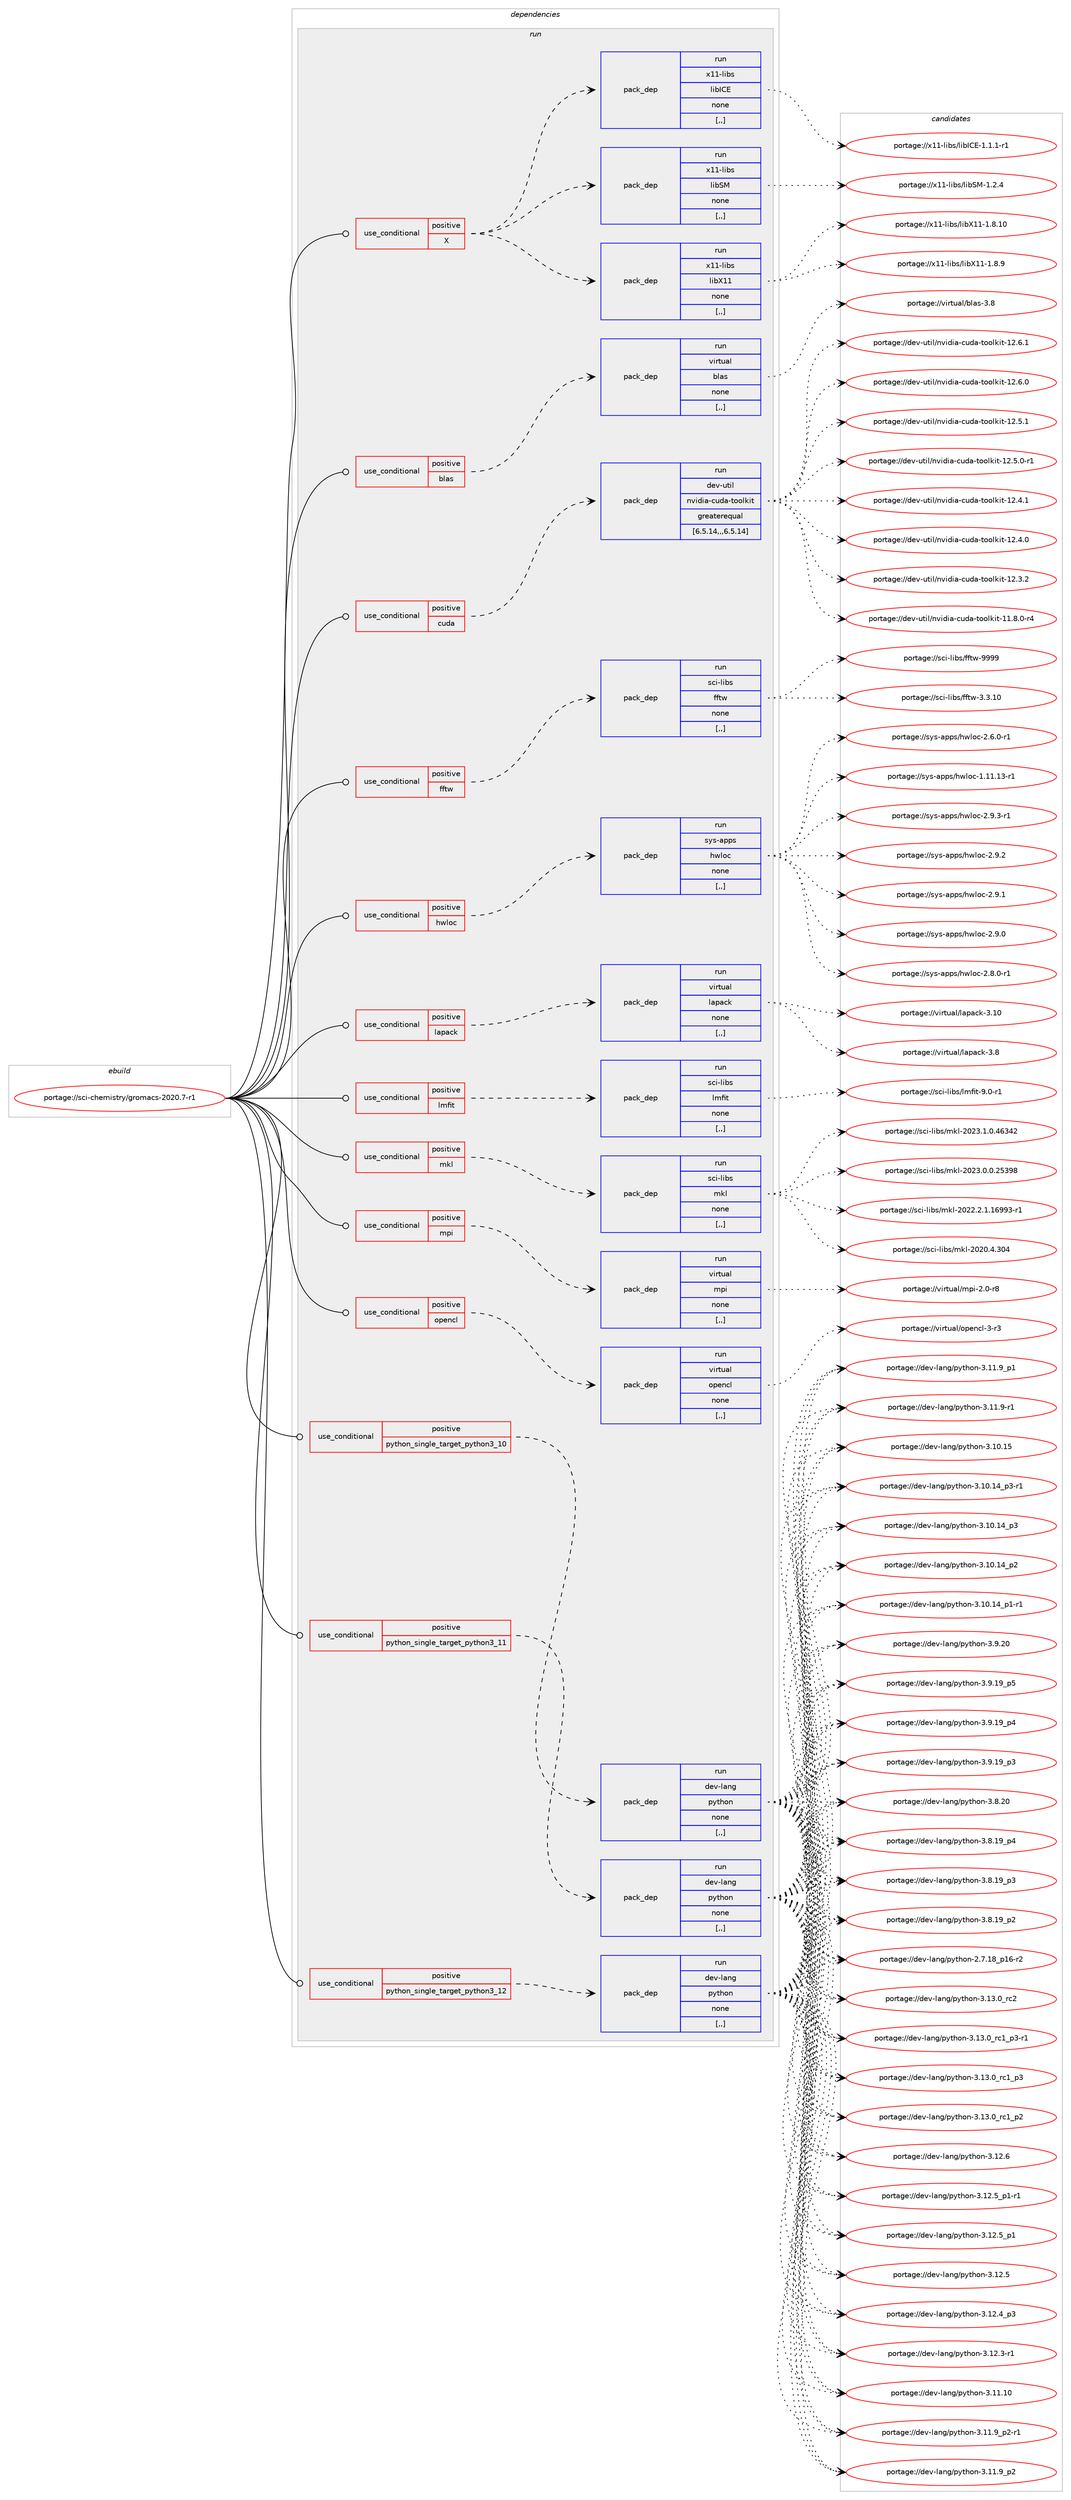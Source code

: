 digraph prolog {

# *************
# Graph options
# *************

newrank=true;
concentrate=true;
compound=true;
graph [rankdir=LR,fontname=Helvetica,fontsize=10,ranksep=1.5];#, ranksep=2.5, nodesep=0.2];
edge  [arrowhead=vee];
node  [fontname=Helvetica,fontsize=10];

# **********
# The ebuild
# **********

subgraph cluster_leftcol {
color=gray;
label=<<i>ebuild</i>>;
id [label="portage://sci-chemistry/gromacs-2020.7-r1", color=red, width=4, href="../sci-chemistry/gromacs-2020.7-r1.svg"];
}

# ****************
# The dependencies
# ****************

subgraph cluster_midcol {
color=gray;
label=<<i>dependencies</i>>;
subgraph cluster_compile {
fillcolor="#eeeeee";
style=filled;
label=<<i>compile</i>>;
}
subgraph cluster_compileandrun {
fillcolor="#eeeeee";
style=filled;
label=<<i>compile and run</i>>;
}
subgraph cluster_run {
fillcolor="#eeeeee";
style=filled;
label=<<i>run</i>>;
subgraph cond237781 {
dependency903294 [label=<<TABLE BORDER="0" CELLBORDER="1" CELLSPACING="0" CELLPADDING="4"><TR><TD ROWSPAN="3" CELLPADDING="10">use_conditional</TD></TR><TR><TD>positive</TD></TR><TR><TD>X</TD></TR></TABLE>>, shape=none, color=red];
subgraph pack658941 {
dependency903295 [label=<<TABLE BORDER="0" CELLBORDER="1" CELLSPACING="0" CELLPADDING="4" WIDTH="220"><TR><TD ROWSPAN="6" CELLPADDING="30">pack_dep</TD></TR><TR><TD WIDTH="110">run</TD></TR><TR><TD>x11-libs</TD></TR><TR><TD>libX11</TD></TR><TR><TD>none</TD></TR><TR><TD>[,,]</TD></TR></TABLE>>, shape=none, color=blue];
}
dependency903294:e -> dependency903295:w [weight=20,style="dashed",arrowhead="vee"];
subgraph pack658942 {
dependency903296 [label=<<TABLE BORDER="0" CELLBORDER="1" CELLSPACING="0" CELLPADDING="4" WIDTH="220"><TR><TD ROWSPAN="6" CELLPADDING="30">pack_dep</TD></TR><TR><TD WIDTH="110">run</TD></TR><TR><TD>x11-libs</TD></TR><TR><TD>libSM</TD></TR><TR><TD>none</TD></TR><TR><TD>[,,]</TD></TR></TABLE>>, shape=none, color=blue];
}
dependency903294:e -> dependency903296:w [weight=20,style="dashed",arrowhead="vee"];
subgraph pack658943 {
dependency903297 [label=<<TABLE BORDER="0" CELLBORDER="1" CELLSPACING="0" CELLPADDING="4" WIDTH="220"><TR><TD ROWSPAN="6" CELLPADDING="30">pack_dep</TD></TR><TR><TD WIDTH="110">run</TD></TR><TR><TD>x11-libs</TD></TR><TR><TD>libICE</TD></TR><TR><TD>none</TD></TR><TR><TD>[,,]</TD></TR></TABLE>>, shape=none, color=blue];
}
dependency903294:e -> dependency903297:w [weight=20,style="dashed",arrowhead="vee"];
}
id:e -> dependency903294:w [weight=20,style="solid",arrowhead="odot"];
subgraph cond237782 {
dependency903298 [label=<<TABLE BORDER="0" CELLBORDER="1" CELLSPACING="0" CELLPADDING="4"><TR><TD ROWSPAN="3" CELLPADDING="10">use_conditional</TD></TR><TR><TD>positive</TD></TR><TR><TD>blas</TD></TR></TABLE>>, shape=none, color=red];
subgraph pack658944 {
dependency903299 [label=<<TABLE BORDER="0" CELLBORDER="1" CELLSPACING="0" CELLPADDING="4" WIDTH="220"><TR><TD ROWSPAN="6" CELLPADDING="30">pack_dep</TD></TR><TR><TD WIDTH="110">run</TD></TR><TR><TD>virtual</TD></TR><TR><TD>blas</TD></TR><TR><TD>none</TD></TR><TR><TD>[,,]</TD></TR></TABLE>>, shape=none, color=blue];
}
dependency903298:e -> dependency903299:w [weight=20,style="dashed",arrowhead="vee"];
}
id:e -> dependency903298:w [weight=20,style="solid",arrowhead="odot"];
subgraph cond237783 {
dependency903300 [label=<<TABLE BORDER="0" CELLBORDER="1" CELLSPACING="0" CELLPADDING="4"><TR><TD ROWSPAN="3" CELLPADDING="10">use_conditional</TD></TR><TR><TD>positive</TD></TR><TR><TD>cuda</TD></TR></TABLE>>, shape=none, color=red];
subgraph pack658945 {
dependency903301 [label=<<TABLE BORDER="0" CELLBORDER="1" CELLSPACING="0" CELLPADDING="4" WIDTH="220"><TR><TD ROWSPAN="6" CELLPADDING="30">pack_dep</TD></TR><TR><TD WIDTH="110">run</TD></TR><TR><TD>dev-util</TD></TR><TR><TD>nvidia-cuda-toolkit</TD></TR><TR><TD>greaterequal</TD></TR><TR><TD>[6.5.14,,,6.5.14]</TD></TR></TABLE>>, shape=none, color=blue];
}
dependency903300:e -> dependency903301:w [weight=20,style="dashed",arrowhead="vee"];
}
id:e -> dependency903300:w [weight=20,style="solid",arrowhead="odot"];
subgraph cond237784 {
dependency903302 [label=<<TABLE BORDER="0" CELLBORDER="1" CELLSPACING="0" CELLPADDING="4"><TR><TD ROWSPAN="3" CELLPADDING="10">use_conditional</TD></TR><TR><TD>positive</TD></TR><TR><TD>fftw</TD></TR></TABLE>>, shape=none, color=red];
subgraph pack658946 {
dependency903303 [label=<<TABLE BORDER="0" CELLBORDER="1" CELLSPACING="0" CELLPADDING="4" WIDTH="220"><TR><TD ROWSPAN="6" CELLPADDING="30">pack_dep</TD></TR><TR><TD WIDTH="110">run</TD></TR><TR><TD>sci-libs</TD></TR><TR><TD>fftw</TD></TR><TR><TD>none</TD></TR><TR><TD>[,,]</TD></TR></TABLE>>, shape=none, color=blue];
}
dependency903302:e -> dependency903303:w [weight=20,style="dashed",arrowhead="vee"];
}
id:e -> dependency903302:w [weight=20,style="solid",arrowhead="odot"];
subgraph cond237785 {
dependency903304 [label=<<TABLE BORDER="0" CELLBORDER="1" CELLSPACING="0" CELLPADDING="4"><TR><TD ROWSPAN="3" CELLPADDING="10">use_conditional</TD></TR><TR><TD>positive</TD></TR><TR><TD>hwloc</TD></TR></TABLE>>, shape=none, color=red];
subgraph pack658947 {
dependency903305 [label=<<TABLE BORDER="0" CELLBORDER="1" CELLSPACING="0" CELLPADDING="4" WIDTH="220"><TR><TD ROWSPAN="6" CELLPADDING="30">pack_dep</TD></TR><TR><TD WIDTH="110">run</TD></TR><TR><TD>sys-apps</TD></TR><TR><TD>hwloc</TD></TR><TR><TD>none</TD></TR><TR><TD>[,,]</TD></TR></TABLE>>, shape=none, color=blue];
}
dependency903304:e -> dependency903305:w [weight=20,style="dashed",arrowhead="vee"];
}
id:e -> dependency903304:w [weight=20,style="solid",arrowhead="odot"];
subgraph cond237786 {
dependency903306 [label=<<TABLE BORDER="0" CELLBORDER="1" CELLSPACING="0" CELLPADDING="4"><TR><TD ROWSPAN="3" CELLPADDING="10">use_conditional</TD></TR><TR><TD>positive</TD></TR><TR><TD>lapack</TD></TR></TABLE>>, shape=none, color=red];
subgraph pack658948 {
dependency903307 [label=<<TABLE BORDER="0" CELLBORDER="1" CELLSPACING="0" CELLPADDING="4" WIDTH="220"><TR><TD ROWSPAN="6" CELLPADDING="30">pack_dep</TD></TR><TR><TD WIDTH="110">run</TD></TR><TR><TD>virtual</TD></TR><TR><TD>lapack</TD></TR><TR><TD>none</TD></TR><TR><TD>[,,]</TD></TR></TABLE>>, shape=none, color=blue];
}
dependency903306:e -> dependency903307:w [weight=20,style="dashed",arrowhead="vee"];
}
id:e -> dependency903306:w [weight=20,style="solid",arrowhead="odot"];
subgraph cond237787 {
dependency903308 [label=<<TABLE BORDER="0" CELLBORDER="1" CELLSPACING="0" CELLPADDING="4"><TR><TD ROWSPAN="3" CELLPADDING="10">use_conditional</TD></TR><TR><TD>positive</TD></TR><TR><TD>lmfit</TD></TR></TABLE>>, shape=none, color=red];
subgraph pack658949 {
dependency903309 [label=<<TABLE BORDER="0" CELLBORDER="1" CELLSPACING="0" CELLPADDING="4" WIDTH="220"><TR><TD ROWSPAN="6" CELLPADDING="30">pack_dep</TD></TR><TR><TD WIDTH="110">run</TD></TR><TR><TD>sci-libs</TD></TR><TR><TD>lmfit</TD></TR><TR><TD>none</TD></TR><TR><TD>[,,]</TD></TR></TABLE>>, shape=none, color=blue];
}
dependency903308:e -> dependency903309:w [weight=20,style="dashed",arrowhead="vee"];
}
id:e -> dependency903308:w [weight=20,style="solid",arrowhead="odot"];
subgraph cond237788 {
dependency903310 [label=<<TABLE BORDER="0" CELLBORDER="1" CELLSPACING="0" CELLPADDING="4"><TR><TD ROWSPAN="3" CELLPADDING="10">use_conditional</TD></TR><TR><TD>positive</TD></TR><TR><TD>mkl</TD></TR></TABLE>>, shape=none, color=red];
subgraph pack658950 {
dependency903311 [label=<<TABLE BORDER="0" CELLBORDER="1" CELLSPACING="0" CELLPADDING="4" WIDTH="220"><TR><TD ROWSPAN="6" CELLPADDING="30">pack_dep</TD></TR><TR><TD WIDTH="110">run</TD></TR><TR><TD>sci-libs</TD></TR><TR><TD>mkl</TD></TR><TR><TD>none</TD></TR><TR><TD>[,,]</TD></TR></TABLE>>, shape=none, color=blue];
}
dependency903310:e -> dependency903311:w [weight=20,style="dashed",arrowhead="vee"];
}
id:e -> dependency903310:w [weight=20,style="solid",arrowhead="odot"];
subgraph cond237789 {
dependency903312 [label=<<TABLE BORDER="0" CELLBORDER="1" CELLSPACING="0" CELLPADDING="4"><TR><TD ROWSPAN="3" CELLPADDING="10">use_conditional</TD></TR><TR><TD>positive</TD></TR><TR><TD>mpi</TD></TR></TABLE>>, shape=none, color=red];
subgraph pack658951 {
dependency903313 [label=<<TABLE BORDER="0" CELLBORDER="1" CELLSPACING="0" CELLPADDING="4" WIDTH="220"><TR><TD ROWSPAN="6" CELLPADDING="30">pack_dep</TD></TR><TR><TD WIDTH="110">run</TD></TR><TR><TD>virtual</TD></TR><TR><TD>mpi</TD></TR><TR><TD>none</TD></TR><TR><TD>[,,]</TD></TR></TABLE>>, shape=none, color=blue];
}
dependency903312:e -> dependency903313:w [weight=20,style="dashed",arrowhead="vee"];
}
id:e -> dependency903312:w [weight=20,style="solid",arrowhead="odot"];
subgraph cond237790 {
dependency903314 [label=<<TABLE BORDER="0" CELLBORDER="1" CELLSPACING="0" CELLPADDING="4"><TR><TD ROWSPAN="3" CELLPADDING="10">use_conditional</TD></TR><TR><TD>positive</TD></TR><TR><TD>opencl</TD></TR></TABLE>>, shape=none, color=red];
subgraph pack658952 {
dependency903315 [label=<<TABLE BORDER="0" CELLBORDER="1" CELLSPACING="0" CELLPADDING="4" WIDTH="220"><TR><TD ROWSPAN="6" CELLPADDING="30">pack_dep</TD></TR><TR><TD WIDTH="110">run</TD></TR><TR><TD>virtual</TD></TR><TR><TD>opencl</TD></TR><TR><TD>none</TD></TR><TR><TD>[,,]</TD></TR></TABLE>>, shape=none, color=blue];
}
dependency903314:e -> dependency903315:w [weight=20,style="dashed",arrowhead="vee"];
}
id:e -> dependency903314:w [weight=20,style="solid",arrowhead="odot"];
subgraph cond237791 {
dependency903316 [label=<<TABLE BORDER="0" CELLBORDER="1" CELLSPACING="0" CELLPADDING="4"><TR><TD ROWSPAN="3" CELLPADDING="10">use_conditional</TD></TR><TR><TD>positive</TD></TR><TR><TD>python_single_target_python3_10</TD></TR></TABLE>>, shape=none, color=red];
subgraph pack658953 {
dependency903317 [label=<<TABLE BORDER="0" CELLBORDER="1" CELLSPACING="0" CELLPADDING="4" WIDTH="220"><TR><TD ROWSPAN="6" CELLPADDING="30">pack_dep</TD></TR><TR><TD WIDTH="110">run</TD></TR><TR><TD>dev-lang</TD></TR><TR><TD>python</TD></TR><TR><TD>none</TD></TR><TR><TD>[,,]</TD></TR></TABLE>>, shape=none, color=blue];
}
dependency903316:e -> dependency903317:w [weight=20,style="dashed",arrowhead="vee"];
}
id:e -> dependency903316:w [weight=20,style="solid",arrowhead="odot"];
subgraph cond237792 {
dependency903318 [label=<<TABLE BORDER="0" CELLBORDER="1" CELLSPACING="0" CELLPADDING="4"><TR><TD ROWSPAN="3" CELLPADDING="10">use_conditional</TD></TR><TR><TD>positive</TD></TR><TR><TD>python_single_target_python3_11</TD></TR></TABLE>>, shape=none, color=red];
subgraph pack658954 {
dependency903319 [label=<<TABLE BORDER="0" CELLBORDER="1" CELLSPACING="0" CELLPADDING="4" WIDTH="220"><TR><TD ROWSPAN="6" CELLPADDING="30">pack_dep</TD></TR><TR><TD WIDTH="110">run</TD></TR><TR><TD>dev-lang</TD></TR><TR><TD>python</TD></TR><TR><TD>none</TD></TR><TR><TD>[,,]</TD></TR></TABLE>>, shape=none, color=blue];
}
dependency903318:e -> dependency903319:w [weight=20,style="dashed",arrowhead="vee"];
}
id:e -> dependency903318:w [weight=20,style="solid",arrowhead="odot"];
subgraph cond237793 {
dependency903320 [label=<<TABLE BORDER="0" CELLBORDER="1" CELLSPACING="0" CELLPADDING="4"><TR><TD ROWSPAN="3" CELLPADDING="10">use_conditional</TD></TR><TR><TD>positive</TD></TR><TR><TD>python_single_target_python3_12</TD></TR></TABLE>>, shape=none, color=red];
subgraph pack658955 {
dependency903321 [label=<<TABLE BORDER="0" CELLBORDER="1" CELLSPACING="0" CELLPADDING="4" WIDTH="220"><TR><TD ROWSPAN="6" CELLPADDING="30">pack_dep</TD></TR><TR><TD WIDTH="110">run</TD></TR><TR><TD>dev-lang</TD></TR><TR><TD>python</TD></TR><TR><TD>none</TD></TR><TR><TD>[,,]</TD></TR></TABLE>>, shape=none, color=blue];
}
dependency903320:e -> dependency903321:w [weight=20,style="dashed",arrowhead="vee"];
}
id:e -> dependency903320:w [weight=20,style="solid",arrowhead="odot"];
}
}

# **************
# The candidates
# **************

subgraph cluster_choices {
rank=same;
color=gray;
label=<<i>candidates</i>>;

subgraph choice658941 {
color=black;
nodesep=1;
choice12049494510810598115471081059888494945494656464948 [label="portage://x11-libs/libX11-1.8.10", color=red, width=4,href="../x11-libs/libX11-1.8.10.svg"];
choice120494945108105981154710810598884949454946564657 [label="portage://x11-libs/libX11-1.8.9", color=red, width=4,href="../x11-libs/libX11-1.8.9.svg"];
dependency903295:e -> choice12049494510810598115471081059888494945494656464948:w [style=dotted,weight="100"];
dependency903295:e -> choice120494945108105981154710810598884949454946564657:w [style=dotted,weight="100"];
}
subgraph choice658942 {
color=black;
nodesep=1;
choice1204949451081059811547108105988377454946504652 [label="portage://x11-libs/libSM-1.2.4", color=red, width=4,href="../x11-libs/libSM-1.2.4.svg"];
dependency903296:e -> choice1204949451081059811547108105988377454946504652:w [style=dotted,weight="100"];
}
subgraph choice658943 {
color=black;
nodesep=1;
choice1204949451081059811547108105987367694549464946494511449 [label="portage://x11-libs/libICE-1.1.1-r1", color=red, width=4,href="../x11-libs/libICE-1.1.1-r1.svg"];
dependency903297:e -> choice1204949451081059811547108105987367694549464946494511449:w [style=dotted,weight="100"];
}
subgraph choice658944 {
color=black;
nodesep=1;
choice1181051141161179710847981089711545514656 [label="portage://virtual/blas-3.8", color=red, width=4,href="../virtual/blas-3.8.svg"];
dependency903299:e -> choice1181051141161179710847981089711545514656:w [style=dotted,weight="100"];
}
subgraph choice658945 {
color=black;
nodesep=1;
choice1001011184511711610510847110118105100105974599117100974511611111110810710511645495046544649 [label="portage://dev-util/nvidia-cuda-toolkit-12.6.1", color=red, width=4,href="../dev-util/nvidia-cuda-toolkit-12.6.1.svg"];
choice1001011184511711610510847110118105100105974599117100974511611111110810710511645495046544648 [label="portage://dev-util/nvidia-cuda-toolkit-12.6.0", color=red, width=4,href="../dev-util/nvidia-cuda-toolkit-12.6.0.svg"];
choice1001011184511711610510847110118105100105974599117100974511611111110810710511645495046534649 [label="portage://dev-util/nvidia-cuda-toolkit-12.5.1", color=red, width=4,href="../dev-util/nvidia-cuda-toolkit-12.5.1.svg"];
choice10010111845117116105108471101181051001059745991171009745116111111108107105116454950465346484511449 [label="portage://dev-util/nvidia-cuda-toolkit-12.5.0-r1", color=red, width=4,href="../dev-util/nvidia-cuda-toolkit-12.5.0-r1.svg"];
choice1001011184511711610510847110118105100105974599117100974511611111110810710511645495046524649 [label="portage://dev-util/nvidia-cuda-toolkit-12.4.1", color=red, width=4,href="../dev-util/nvidia-cuda-toolkit-12.4.1.svg"];
choice1001011184511711610510847110118105100105974599117100974511611111110810710511645495046524648 [label="portage://dev-util/nvidia-cuda-toolkit-12.4.0", color=red, width=4,href="../dev-util/nvidia-cuda-toolkit-12.4.0.svg"];
choice1001011184511711610510847110118105100105974599117100974511611111110810710511645495046514650 [label="portage://dev-util/nvidia-cuda-toolkit-12.3.2", color=red, width=4,href="../dev-util/nvidia-cuda-toolkit-12.3.2.svg"];
choice10010111845117116105108471101181051001059745991171009745116111111108107105116454949465646484511452 [label="portage://dev-util/nvidia-cuda-toolkit-11.8.0-r4", color=red, width=4,href="../dev-util/nvidia-cuda-toolkit-11.8.0-r4.svg"];
dependency903301:e -> choice1001011184511711610510847110118105100105974599117100974511611111110810710511645495046544649:w [style=dotted,weight="100"];
dependency903301:e -> choice1001011184511711610510847110118105100105974599117100974511611111110810710511645495046544648:w [style=dotted,weight="100"];
dependency903301:e -> choice1001011184511711610510847110118105100105974599117100974511611111110810710511645495046534649:w [style=dotted,weight="100"];
dependency903301:e -> choice10010111845117116105108471101181051001059745991171009745116111111108107105116454950465346484511449:w [style=dotted,weight="100"];
dependency903301:e -> choice1001011184511711610510847110118105100105974599117100974511611111110810710511645495046524649:w [style=dotted,weight="100"];
dependency903301:e -> choice1001011184511711610510847110118105100105974599117100974511611111110810710511645495046524648:w [style=dotted,weight="100"];
dependency903301:e -> choice1001011184511711610510847110118105100105974599117100974511611111110810710511645495046514650:w [style=dotted,weight="100"];
dependency903301:e -> choice10010111845117116105108471101181051001059745991171009745116111111108107105116454949465646484511452:w [style=dotted,weight="100"];
}
subgraph choice658946 {
color=black;
nodesep=1;
choice115991054510810598115471021021161194557575757 [label="portage://sci-libs/fftw-9999", color=red, width=4,href="../sci-libs/fftw-9999.svg"];
choice1159910545108105981154710210211611945514651464948 [label="portage://sci-libs/fftw-3.3.10", color=red, width=4,href="../sci-libs/fftw-3.3.10.svg"];
dependency903303:e -> choice115991054510810598115471021021161194557575757:w [style=dotted,weight="100"];
dependency903303:e -> choice1159910545108105981154710210211611945514651464948:w [style=dotted,weight="100"];
}
subgraph choice658947 {
color=black;
nodesep=1;
choice115121115459711211211547104119108111994550465746514511449 [label="portage://sys-apps/hwloc-2.9.3-r1", color=red, width=4,href="../sys-apps/hwloc-2.9.3-r1.svg"];
choice11512111545971121121154710411910811199455046574650 [label="portage://sys-apps/hwloc-2.9.2", color=red, width=4,href="../sys-apps/hwloc-2.9.2.svg"];
choice11512111545971121121154710411910811199455046574649 [label="portage://sys-apps/hwloc-2.9.1", color=red, width=4,href="../sys-apps/hwloc-2.9.1.svg"];
choice11512111545971121121154710411910811199455046574648 [label="portage://sys-apps/hwloc-2.9.0", color=red, width=4,href="../sys-apps/hwloc-2.9.0.svg"];
choice115121115459711211211547104119108111994550465646484511449 [label="portage://sys-apps/hwloc-2.8.0-r1", color=red, width=4,href="../sys-apps/hwloc-2.8.0-r1.svg"];
choice115121115459711211211547104119108111994550465446484511449 [label="portage://sys-apps/hwloc-2.6.0-r1", color=red, width=4,href="../sys-apps/hwloc-2.6.0-r1.svg"];
choice1151211154597112112115471041191081119945494649494649514511449 [label="portage://sys-apps/hwloc-1.11.13-r1", color=red, width=4,href="../sys-apps/hwloc-1.11.13-r1.svg"];
dependency903305:e -> choice115121115459711211211547104119108111994550465746514511449:w [style=dotted,weight="100"];
dependency903305:e -> choice11512111545971121121154710411910811199455046574650:w [style=dotted,weight="100"];
dependency903305:e -> choice11512111545971121121154710411910811199455046574649:w [style=dotted,weight="100"];
dependency903305:e -> choice11512111545971121121154710411910811199455046574648:w [style=dotted,weight="100"];
dependency903305:e -> choice115121115459711211211547104119108111994550465646484511449:w [style=dotted,weight="100"];
dependency903305:e -> choice115121115459711211211547104119108111994550465446484511449:w [style=dotted,weight="100"];
dependency903305:e -> choice1151211154597112112115471041191081119945494649494649514511449:w [style=dotted,weight="100"];
}
subgraph choice658948 {
color=black;
nodesep=1;
choice11810511411611797108471089711297991074551464948 [label="portage://virtual/lapack-3.10", color=red, width=4,href="../virtual/lapack-3.10.svg"];
choice118105114116117971084710897112979910745514656 [label="portage://virtual/lapack-3.8", color=red, width=4,href="../virtual/lapack-3.8.svg"];
dependency903307:e -> choice11810511411611797108471089711297991074551464948:w [style=dotted,weight="100"];
dependency903307:e -> choice118105114116117971084710897112979910745514656:w [style=dotted,weight="100"];
}
subgraph choice658949 {
color=black;
nodesep=1;
choice11599105451081059811547108109102105116455746484511449 [label="portage://sci-libs/lmfit-9.0-r1", color=red, width=4,href="../sci-libs/lmfit-9.0-r1.svg"];
dependency903309:e -> choice11599105451081059811547108109102105116455746484511449:w [style=dotted,weight="100"];
}
subgraph choice658950 {
color=black;
nodesep=1;
choice11599105451081059811547109107108455048505146494648465254515250 [label="portage://sci-libs/mkl-2023.1.0.46342", color=red, width=4,href="../sci-libs/mkl-2023.1.0.46342.svg"];
choice11599105451081059811547109107108455048505146484648465053515756 [label="portage://sci-libs/mkl-2023.0.0.25398", color=red, width=4,href="../sci-libs/mkl-2023.0.0.25398.svg"];
choice115991054510810598115471091071084550485050465046494649545757514511449 [label="portage://sci-libs/mkl-2022.2.1.16993-r1", color=red, width=4,href="../sci-libs/mkl-2022.2.1.16993-r1.svg"];
choice115991054510810598115471091071084550485048465246514852 [label="portage://sci-libs/mkl-2020.4.304", color=red, width=4,href="../sci-libs/mkl-2020.4.304.svg"];
dependency903311:e -> choice11599105451081059811547109107108455048505146494648465254515250:w [style=dotted,weight="100"];
dependency903311:e -> choice11599105451081059811547109107108455048505146484648465053515756:w [style=dotted,weight="100"];
dependency903311:e -> choice115991054510810598115471091071084550485050465046494649545757514511449:w [style=dotted,weight="100"];
dependency903311:e -> choice115991054510810598115471091071084550485048465246514852:w [style=dotted,weight="100"];
}
subgraph choice658951 {
color=black;
nodesep=1;
choice1181051141161179710847109112105455046484511456 [label="portage://virtual/mpi-2.0-r8", color=red, width=4,href="../virtual/mpi-2.0-r8.svg"];
dependency903313:e -> choice1181051141161179710847109112105455046484511456:w [style=dotted,weight="100"];
}
subgraph choice658952 {
color=black;
nodesep=1;
choice11810511411611797108471111121011109910845514511451 [label="portage://virtual/opencl-3-r3", color=red, width=4,href="../virtual/opencl-3-r3.svg"];
dependency903315:e -> choice11810511411611797108471111121011109910845514511451:w [style=dotted,weight="100"];
}
subgraph choice658953 {
color=black;
nodesep=1;
choice10010111845108971101034711212111610411111045514649514648951149950 [label="portage://dev-lang/python-3.13.0_rc2", color=red, width=4,href="../dev-lang/python-3.13.0_rc2.svg"];
choice1001011184510897110103471121211161041111104551464951464895114994995112514511449 [label="portage://dev-lang/python-3.13.0_rc1_p3-r1", color=red, width=4,href="../dev-lang/python-3.13.0_rc1_p3-r1.svg"];
choice100101118451089711010347112121116104111110455146495146489511499499511251 [label="portage://dev-lang/python-3.13.0_rc1_p3", color=red, width=4,href="../dev-lang/python-3.13.0_rc1_p3.svg"];
choice100101118451089711010347112121116104111110455146495146489511499499511250 [label="portage://dev-lang/python-3.13.0_rc1_p2", color=red, width=4,href="../dev-lang/python-3.13.0_rc1_p2.svg"];
choice10010111845108971101034711212111610411111045514649504654 [label="portage://dev-lang/python-3.12.6", color=red, width=4,href="../dev-lang/python-3.12.6.svg"];
choice1001011184510897110103471121211161041111104551464950465395112494511449 [label="portage://dev-lang/python-3.12.5_p1-r1", color=red, width=4,href="../dev-lang/python-3.12.5_p1-r1.svg"];
choice100101118451089711010347112121116104111110455146495046539511249 [label="portage://dev-lang/python-3.12.5_p1", color=red, width=4,href="../dev-lang/python-3.12.5_p1.svg"];
choice10010111845108971101034711212111610411111045514649504653 [label="portage://dev-lang/python-3.12.5", color=red, width=4,href="../dev-lang/python-3.12.5.svg"];
choice100101118451089711010347112121116104111110455146495046529511251 [label="portage://dev-lang/python-3.12.4_p3", color=red, width=4,href="../dev-lang/python-3.12.4_p3.svg"];
choice100101118451089711010347112121116104111110455146495046514511449 [label="portage://dev-lang/python-3.12.3-r1", color=red, width=4,href="../dev-lang/python-3.12.3-r1.svg"];
choice1001011184510897110103471121211161041111104551464949464948 [label="portage://dev-lang/python-3.11.10", color=red, width=4,href="../dev-lang/python-3.11.10.svg"];
choice1001011184510897110103471121211161041111104551464949465795112504511449 [label="portage://dev-lang/python-3.11.9_p2-r1", color=red, width=4,href="../dev-lang/python-3.11.9_p2-r1.svg"];
choice100101118451089711010347112121116104111110455146494946579511250 [label="portage://dev-lang/python-3.11.9_p2", color=red, width=4,href="../dev-lang/python-3.11.9_p2.svg"];
choice100101118451089711010347112121116104111110455146494946579511249 [label="portage://dev-lang/python-3.11.9_p1", color=red, width=4,href="../dev-lang/python-3.11.9_p1.svg"];
choice100101118451089711010347112121116104111110455146494946574511449 [label="portage://dev-lang/python-3.11.9-r1", color=red, width=4,href="../dev-lang/python-3.11.9-r1.svg"];
choice1001011184510897110103471121211161041111104551464948464953 [label="portage://dev-lang/python-3.10.15", color=red, width=4,href="../dev-lang/python-3.10.15.svg"];
choice100101118451089711010347112121116104111110455146494846495295112514511449 [label="portage://dev-lang/python-3.10.14_p3-r1", color=red, width=4,href="../dev-lang/python-3.10.14_p3-r1.svg"];
choice10010111845108971101034711212111610411111045514649484649529511251 [label="portage://dev-lang/python-3.10.14_p3", color=red, width=4,href="../dev-lang/python-3.10.14_p3.svg"];
choice10010111845108971101034711212111610411111045514649484649529511250 [label="portage://dev-lang/python-3.10.14_p2", color=red, width=4,href="../dev-lang/python-3.10.14_p2.svg"];
choice100101118451089711010347112121116104111110455146494846495295112494511449 [label="portage://dev-lang/python-3.10.14_p1-r1", color=red, width=4,href="../dev-lang/python-3.10.14_p1-r1.svg"];
choice10010111845108971101034711212111610411111045514657465048 [label="portage://dev-lang/python-3.9.20", color=red, width=4,href="../dev-lang/python-3.9.20.svg"];
choice100101118451089711010347112121116104111110455146574649579511253 [label="portage://dev-lang/python-3.9.19_p5", color=red, width=4,href="../dev-lang/python-3.9.19_p5.svg"];
choice100101118451089711010347112121116104111110455146574649579511252 [label="portage://dev-lang/python-3.9.19_p4", color=red, width=4,href="../dev-lang/python-3.9.19_p4.svg"];
choice100101118451089711010347112121116104111110455146574649579511251 [label="portage://dev-lang/python-3.9.19_p3", color=red, width=4,href="../dev-lang/python-3.9.19_p3.svg"];
choice10010111845108971101034711212111610411111045514656465048 [label="portage://dev-lang/python-3.8.20", color=red, width=4,href="../dev-lang/python-3.8.20.svg"];
choice100101118451089711010347112121116104111110455146564649579511252 [label="portage://dev-lang/python-3.8.19_p4", color=red, width=4,href="../dev-lang/python-3.8.19_p4.svg"];
choice100101118451089711010347112121116104111110455146564649579511251 [label="portage://dev-lang/python-3.8.19_p3", color=red, width=4,href="../dev-lang/python-3.8.19_p3.svg"];
choice100101118451089711010347112121116104111110455146564649579511250 [label="portage://dev-lang/python-3.8.19_p2", color=red, width=4,href="../dev-lang/python-3.8.19_p2.svg"];
choice100101118451089711010347112121116104111110455046554649569511249544511450 [label="portage://dev-lang/python-2.7.18_p16-r2", color=red, width=4,href="../dev-lang/python-2.7.18_p16-r2.svg"];
dependency903317:e -> choice10010111845108971101034711212111610411111045514649514648951149950:w [style=dotted,weight="100"];
dependency903317:e -> choice1001011184510897110103471121211161041111104551464951464895114994995112514511449:w [style=dotted,weight="100"];
dependency903317:e -> choice100101118451089711010347112121116104111110455146495146489511499499511251:w [style=dotted,weight="100"];
dependency903317:e -> choice100101118451089711010347112121116104111110455146495146489511499499511250:w [style=dotted,weight="100"];
dependency903317:e -> choice10010111845108971101034711212111610411111045514649504654:w [style=dotted,weight="100"];
dependency903317:e -> choice1001011184510897110103471121211161041111104551464950465395112494511449:w [style=dotted,weight="100"];
dependency903317:e -> choice100101118451089711010347112121116104111110455146495046539511249:w [style=dotted,weight="100"];
dependency903317:e -> choice10010111845108971101034711212111610411111045514649504653:w [style=dotted,weight="100"];
dependency903317:e -> choice100101118451089711010347112121116104111110455146495046529511251:w [style=dotted,weight="100"];
dependency903317:e -> choice100101118451089711010347112121116104111110455146495046514511449:w [style=dotted,weight="100"];
dependency903317:e -> choice1001011184510897110103471121211161041111104551464949464948:w [style=dotted,weight="100"];
dependency903317:e -> choice1001011184510897110103471121211161041111104551464949465795112504511449:w [style=dotted,weight="100"];
dependency903317:e -> choice100101118451089711010347112121116104111110455146494946579511250:w [style=dotted,weight="100"];
dependency903317:e -> choice100101118451089711010347112121116104111110455146494946579511249:w [style=dotted,weight="100"];
dependency903317:e -> choice100101118451089711010347112121116104111110455146494946574511449:w [style=dotted,weight="100"];
dependency903317:e -> choice1001011184510897110103471121211161041111104551464948464953:w [style=dotted,weight="100"];
dependency903317:e -> choice100101118451089711010347112121116104111110455146494846495295112514511449:w [style=dotted,weight="100"];
dependency903317:e -> choice10010111845108971101034711212111610411111045514649484649529511251:w [style=dotted,weight="100"];
dependency903317:e -> choice10010111845108971101034711212111610411111045514649484649529511250:w [style=dotted,weight="100"];
dependency903317:e -> choice100101118451089711010347112121116104111110455146494846495295112494511449:w [style=dotted,weight="100"];
dependency903317:e -> choice10010111845108971101034711212111610411111045514657465048:w [style=dotted,weight="100"];
dependency903317:e -> choice100101118451089711010347112121116104111110455146574649579511253:w [style=dotted,weight="100"];
dependency903317:e -> choice100101118451089711010347112121116104111110455146574649579511252:w [style=dotted,weight="100"];
dependency903317:e -> choice100101118451089711010347112121116104111110455146574649579511251:w [style=dotted,weight="100"];
dependency903317:e -> choice10010111845108971101034711212111610411111045514656465048:w [style=dotted,weight="100"];
dependency903317:e -> choice100101118451089711010347112121116104111110455146564649579511252:w [style=dotted,weight="100"];
dependency903317:e -> choice100101118451089711010347112121116104111110455146564649579511251:w [style=dotted,weight="100"];
dependency903317:e -> choice100101118451089711010347112121116104111110455146564649579511250:w [style=dotted,weight="100"];
dependency903317:e -> choice100101118451089711010347112121116104111110455046554649569511249544511450:w [style=dotted,weight="100"];
}
subgraph choice658954 {
color=black;
nodesep=1;
choice10010111845108971101034711212111610411111045514649514648951149950 [label="portage://dev-lang/python-3.13.0_rc2", color=red, width=4,href="../dev-lang/python-3.13.0_rc2.svg"];
choice1001011184510897110103471121211161041111104551464951464895114994995112514511449 [label="portage://dev-lang/python-3.13.0_rc1_p3-r1", color=red, width=4,href="../dev-lang/python-3.13.0_rc1_p3-r1.svg"];
choice100101118451089711010347112121116104111110455146495146489511499499511251 [label="portage://dev-lang/python-3.13.0_rc1_p3", color=red, width=4,href="../dev-lang/python-3.13.0_rc1_p3.svg"];
choice100101118451089711010347112121116104111110455146495146489511499499511250 [label="portage://dev-lang/python-3.13.0_rc1_p2", color=red, width=4,href="../dev-lang/python-3.13.0_rc1_p2.svg"];
choice10010111845108971101034711212111610411111045514649504654 [label="portage://dev-lang/python-3.12.6", color=red, width=4,href="../dev-lang/python-3.12.6.svg"];
choice1001011184510897110103471121211161041111104551464950465395112494511449 [label="portage://dev-lang/python-3.12.5_p1-r1", color=red, width=4,href="../dev-lang/python-3.12.5_p1-r1.svg"];
choice100101118451089711010347112121116104111110455146495046539511249 [label="portage://dev-lang/python-3.12.5_p1", color=red, width=4,href="../dev-lang/python-3.12.5_p1.svg"];
choice10010111845108971101034711212111610411111045514649504653 [label="portage://dev-lang/python-3.12.5", color=red, width=4,href="../dev-lang/python-3.12.5.svg"];
choice100101118451089711010347112121116104111110455146495046529511251 [label="portage://dev-lang/python-3.12.4_p3", color=red, width=4,href="../dev-lang/python-3.12.4_p3.svg"];
choice100101118451089711010347112121116104111110455146495046514511449 [label="portage://dev-lang/python-3.12.3-r1", color=red, width=4,href="../dev-lang/python-3.12.3-r1.svg"];
choice1001011184510897110103471121211161041111104551464949464948 [label="portage://dev-lang/python-3.11.10", color=red, width=4,href="../dev-lang/python-3.11.10.svg"];
choice1001011184510897110103471121211161041111104551464949465795112504511449 [label="portage://dev-lang/python-3.11.9_p2-r1", color=red, width=4,href="../dev-lang/python-3.11.9_p2-r1.svg"];
choice100101118451089711010347112121116104111110455146494946579511250 [label="portage://dev-lang/python-3.11.9_p2", color=red, width=4,href="../dev-lang/python-3.11.9_p2.svg"];
choice100101118451089711010347112121116104111110455146494946579511249 [label="portage://dev-lang/python-3.11.9_p1", color=red, width=4,href="../dev-lang/python-3.11.9_p1.svg"];
choice100101118451089711010347112121116104111110455146494946574511449 [label="portage://dev-lang/python-3.11.9-r1", color=red, width=4,href="../dev-lang/python-3.11.9-r1.svg"];
choice1001011184510897110103471121211161041111104551464948464953 [label="portage://dev-lang/python-3.10.15", color=red, width=4,href="../dev-lang/python-3.10.15.svg"];
choice100101118451089711010347112121116104111110455146494846495295112514511449 [label="portage://dev-lang/python-3.10.14_p3-r1", color=red, width=4,href="../dev-lang/python-3.10.14_p3-r1.svg"];
choice10010111845108971101034711212111610411111045514649484649529511251 [label="portage://dev-lang/python-3.10.14_p3", color=red, width=4,href="../dev-lang/python-3.10.14_p3.svg"];
choice10010111845108971101034711212111610411111045514649484649529511250 [label="portage://dev-lang/python-3.10.14_p2", color=red, width=4,href="../dev-lang/python-3.10.14_p2.svg"];
choice100101118451089711010347112121116104111110455146494846495295112494511449 [label="portage://dev-lang/python-3.10.14_p1-r1", color=red, width=4,href="../dev-lang/python-3.10.14_p1-r1.svg"];
choice10010111845108971101034711212111610411111045514657465048 [label="portage://dev-lang/python-3.9.20", color=red, width=4,href="../dev-lang/python-3.9.20.svg"];
choice100101118451089711010347112121116104111110455146574649579511253 [label="portage://dev-lang/python-3.9.19_p5", color=red, width=4,href="../dev-lang/python-3.9.19_p5.svg"];
choice100101118451089711010347112121116104111110455146574649579511252 [label="portage://dev-lang/python-3.9.19_p4", color=red, width=4,href="../dev-lang/python-3.9.19_p4.svg"];
choice100101118451089711010347112121116104111110455146574649579511251 [label="portage://dev-lang/python-3.9.19_p3", color=red, width=4,href="../dev-lang/python-3.9.19_p3.svg"];
choice10010111845108971101034711212111610411111045514656465048 [label="portage://dev-lang/python-3.8.20", color=red, width=4,href="../dev-lang/python-3.8.20.svg"];
choice100101118451089711010347112121116104111110455146564649579511252 [label="portage://dev-lang/python-3.8.19_p4", color=red, width=4,href="../dev-lang/python-3.8.19_p4.svg"];
choice100101118451089711010347112121116104111110455146564649579511251 [label="portage://dev-lang/python-3.8.19_p3", color=red, width=4,href="../dev-lang/python-3.8.19_p3.svg"];
choice100101118451089711010347112121116104111110455146564649579511250 [label="portage://dev-lang/python-3.8.19_p2", color=red, width=4,href="../dev-lang/python-3.8.19_p2.svg"];
choice100101118451089711010347112121116104111110455046554649569511249544511450 [label="portage://dev-lang/python-2.7.18_p16-r2", color=red, width=4,href="../dev-lang/python-2.7.18_p16-r2.svg"];
dependency903319:e -> choice10010111845108971101034711212111610411111045514649514648951149950:w [style=dotted,weight="100"];
dependency903319:e -> choice1001011184510897110103471121211161041111104551464951464895114994995112514511449:w [style=dotted,weight="100"];
dependency903319:e -> choice100101118451089711010347112121116104111110455146495146489511499499511251:w [style=dotted,weight="100"];
dependency903319:e -> choice100101118451089711010347112121116104111110455146495146489511499499511250:w [style=dotted,weight="100"];
dependency903319:e -> choice10010111845108971101034711212111610411111045514649504654:w [style=dotted,weight="100"];
dependency903319:e -> choice1001011184510897110103471121211161041111104551464950465395112494511449:w [style=dotted,weight="100"];
dependency903319:e -> choice100101118451089711010347112121116104111110455146495046539511249:w [style=dotted,weight="100"];
dependency903319:e -> choice10010111845108971101034711212111610411111045514649504653:w [style=dotted,weight="100"];
dependency903319:e -> choice100101118451089711010347112121116104111110455146495046529511251:w [style=dotted,weight="100"];
dependency903319:e -> choice100101118451089711010347112121116104111110455146495046514511449:w [style=dotted,weight="100"];
dependency903319:e -> choice1001011184510897110103471121211161041111104551464949464948:w [style=dotted,weight="100"];
dependency903319:e -> choice1001011184510897110103471121211161041111104551464949465795112504511449:w [style=dotted,weight="100"];
dependency903319:e -> choice100101118451089711010347112121116104111110455146494946579511250:w [style=dotted,weight="100"];
dependency903319:e -> choice100101118451089711010347112121116104111110455146494946579511249:w [style=dotted,weight="100"];
dependency903319:e -> choice100101118451089711010347112121116104111110455146494946574511449:w [style=dotted,weight="100"];
dependency903319:e -> choice1001011184510897110103471121211161041111104551464948464953:w [style=dotted,weight="100"];
dependency903319:e -> choice100101118451089711010347112121116104111110455146494846495295112514511449:w [style=dotted,weight="100"];
dependency903319:e -> choice10010111845108971101034711212111610411111045514649484649529511251:w [style=dotted,weight="100"];
dependency903319:e -> choice10010111845108971101034711212111610411111045514649484649529511250:w [style=dotted,weight="100"];
dependency903319:e -> choice100101118451089711010347112121116104111110455146494846495295112494511449:w [style=dotted,weight="100"];
dependency903319:e -> choice10010111845108971101034711212111610411111045514657465048:w [style=dotted,weight="100"];
dependency903319:e -> choice100101118451089711010347112121116104111110455146574649579511253:w [style=dotted,weight="100"];
dependency903319:e -> choice100101118451089711010347112121116104111110455146574649579511252:w [style=dotted,weight="100"];
dependency903319:e -> choice100101118451089711010347112121116104111110455146574649579511251:w [style=dotted,weight="100"];
dependency903319:e -> choice10010111845108971101034711212111610411111045514656465048:w [style=dotted,weight="100"];
dependency903319:e -> choice100101118451089711010347112121116104111110455146564649579511252:w [style=dotted,weight="100"];
dependency903319:e -> choice100101118451089711010347112121116104111110455146564649579511251:w [style=dotted,weight="100"];
dependency903319:e -> choice100101118451089711010347112121116104111110455146564649579511250:w [style=dotted,weight="100"];
dependency903319:e -> choice100101118451089711010347112121116104111110455046554649569511249544511450:w [style=dotted,weight="100"];
}
subgraph choice658955 {
color=black;
nodesep=1;
choice10010111845108971101034711212111610411111045514649514648951149950 [label="portage://dev-lang/python-3.13.0_rc2", color=red, width=4,href="../dev-lang/python-3.13.0_rc2.svg"];
choice1001011184510897110103471121211161041111104551464951464895114994995112514511449 [label="portage://dev-lang/python-3.13.0_rc1_p3-r1", color=red, width=4,href="../dev-lang/python-3.13.0_rc1_p3-r1.svg"];
choice100101118451089711010347112121116104111110455146495146489511499499511251 [label="portage://dev-lang/python-3.13.0_rc1_p3", color=red, width=4,href="../dev-lang/python-3.13.0_rc1_p3.svg"];
choice100101118451089711010347112121116104111110455146495146489511499499511250 [label="portage://dev-lang/python-3.13.0_rc1_p2", color=red, width=4,href="../dev-lang/python-3.13.0_rc1_p2.svg"];
choice10010111845108971101034711212111610411111045514649504654 [label="portage://dev-lang/python-3.12.6", color=red, width=4,href="../dev-lang/python-3.12.6.svg"];
choice1001011184510897110103471121211161041111104551464950465395112494511449 [label="portage://dev-lang/python-3.12.5_p1-r1", color=red, width=4,href="../dev-lang/python-3.12.5_p1-r1.svg"];
choice100101118451089711010347112121116104111110455146495046539511249 [label="portage://dev-lang/python-3.12.5_p1", color=red, width=4,href="../dev-lang/python-3.12.5_p1.svg"];
choice10010111845108971101034711212111610411111045514649504653 [label="portage://dev-lang/python-3.12.5", color=red, width=4,href="../dev-lang/python-3.12.5.svg"];
choice100101118451089711010347112121116104111110455146495046529511251 [label="portage://dev-lang/python-3.12.4_p3", color=red, width=4,href="../dev-lang/python-3.12.4_p3.svg"];
choice100101118451089711010347112121116104111110455146495046514511449 [label="portage://dev-lang/python-3.12.3-r1", color=red, width=4,href="../dev-lang/python-3.12.3-r1.svg"];
choice1001011184510897110103471121211161041111104551464949464948 [label="portage://dev-lang/python-3.11.10", color=red, width=4,href="../dev-lang/python-3.11.10.svg"];
choice1001011184510897110103471121211161041111104551464949465795112504511449 [label="portage://dev-lang/python-3.11.9_p2-r1", color=red, width=4,href="../dev-lang/python-3.11.9_p2-r1.svg"];
choice100101118451089711010347112121116104111110455146494946579511250 [label="portage://dev-lang/python-3.11.9_p2", color=red, width=4,href="../dev-lang/python-3.11.9_p2.svg"];
choice100101118451089711010347112121116104111110455146494946579511249 [label="portage://dev-lang/python-3.11.9_p1", color=red, width=4,href="../dev-lang/python-3.11.9_p1.svg"];
choice100101118451089711010347112121116104111110455146494946574511449 [label="portage://dev-lang/python-3.11.9-r1", color=red, width=4,href="../dev-lang/python-3.11.9-r1.svg"];
choice1001011184510897110103471121211161041111104551464948464953 [label="portage://dev-lang/python-3.10.15", color=red, width=4,href="../dev-lang/python-3.10.15.svg"];
choice100101118451089711010347112121116104111110455146494846495295112514511449 [label="portage://dev-lang/python-3.10.14_p3-r1", color=red, width=4,href="../dev-lang/python-3.10.14_p3-r1.svg"];
choice10010111845108971101034711212111610411111045514649484649529511251 [label="portage://dev-lang/python-3.10.14_p3", color=red, width=4,href="../dev-lang/python-3.10.14_p3.svg"];
choice10010111845108971101034711212111610411111045514649484649529511250 [label="portage://dev-lang/python-3.10.14_p2", color=red, width=4,href="../dev-lang/python-3.10.14_p2.svg"];
choice100101118451089711010347112121116104111110455146494846495295112494511449 [label="portage://dev-lang/python-3.10.14_p1-r1", color=red, width=4,href="../dev-lang/python-3.10.14_p1-r1.svg"];
choice10010111845108971101034711212111610411111045514657465048 [label="portage://dev-lang/python-3.9.20", color=red, width=4,href="../dev-lang/python-3.9.20.svg"];
choice100101118451089711010347112121116104111110455146574649579511253 [label="portage://dev-lang/python-3.9.19_p5", color=red, width=4,href="../dev-lang/python-3.9.19_p5.svg"];
choice100101118451089711010347112121116104111110455146574649579511252 [label="portage://dev-lang/python-3.9.19_p4", color=red, width=4,href="../dev-lang/python-3.9.19_p4.svg"];
choice100101118451089711010347112121116104111110455146574649579511251 [label="portage://dev-lang/python-3.9.19_p3", color=red, width=4,href="../dev-lang/python-3.9.19_p3.svg"];
choice10010111845108971101034711212111610411111045514656465048 [label="portage://dev-lang/python-3.8.20", color=red, width=4,href="../dev-lang/python-3.8.20.svg"];
choice100101118451089711010347112121116104111110455146564649579511252 [label="portage://dev-lang/python-3.8.19_p4", color=red, width=4,href="../dev-lang/python-3.8.19_p4.svg"];
choice100101118451089711010347112121116104111110455146564649579511251 [label="portage://dev-lang/python-3.8.19_p3", color=red, width=4,href="../dev-lang/python-3.8.19_p3.svg"];
choice100101118451089711010347112121116104111110455146564649579511250 [label="portage://dev-lang/python-3.8.19_p2", color=red, width=4,href="../dev-lang/python-3.8.19_p2.svg"];
choice100101118451089711010347112121116104111110455046554649569511249544511450 [label="portage://dev-lang/python-2.7.18_p16-r2", color=red, width=4,href="../dev-lang/python-2.7.18_p16-r2.svg"];
dependency903321:e -> choice10010111845108971101034711212111610411111045514649514648951149950:w [style=dotted,weight="100"];
dependency903321:e -> choice1001011184510897110103471121211161041111104551464951464895114994995112514511449:w [style=dotted,weight="100"];
dependency903321:e -> choice100101118451089711010347112121116104111110455146495146489511499499511251:w [style=dotted,weight="100"];
dependency903321:e -> choice100101118451089711010347112121116104111110455146495146489511499499511250:w [style=dotted,weight="100"];
dependency903321:e -> choice10010111845108971101034711212111610411111045514649504654:w [style=dotted,weight="100"];
dependency903321:e -> choice1001011184510897110103471121211161041111104551464950465395112494511449:w [style=dotted,weight="100"];
dependency903321:e -> choice100101118451089711010347112121116104111110455146495046539511249:w [style=dotted,weight="100"];
dependency903321:e -> choice10010111845108971101034711212111610411111045514649504653:w [style=dotted,weight="100"];
dependency903321:e -> choice100101118451089711010347112121116104111110455146495046529511251:w [style=dotted,weight="100"];
dependency903321:e -> choice100101118451089711010347112121116104111110455146495046514511449:w [style=dotted,weight="100"];
dependency903321:e -> choice1001011184510897110103471121211161041111104551464949464948:w [style=dotted,weight="100"];
dependency903321:e -> choice1001011184510897110103471121211161041111104551464949465795112504511449:w [style=dotted,weight="100"];
dependency903321:e -> choice100101118451089711010347112121116104111110455146494946579511250:w [style=dotted,weight="100"];
dependency903321:e -> choice100101118451089711010347112121116104111110455146494946579511249:w [style=dotted,weight="100"];
dependency903321:e -> choice100101118451089711010347112121116104111110455146494946574511449:w [style=dotted,weight="100"];
dependency903321:e -> choice1001011184510897110103471121211161041111104551464948464953:w [style=dotted,weight="100"];
dependency903321:e -> choice100101118451089711010347112121116104111110455146494846495295112514511449:w [style=dotted,weight="100"];
dependency903321:e -> choice10010111845108971101034711212111610411111045514649484649529511251:w [style=dotted,weight="100"];
dependency903321:e -> choice10010111845108971101034711212111610411111045514649484649529511250:w [style=dotted,weight="100"];
dependency903321:e -> choice100101118451089711010347112121116104111110455146494846495295112494511449:w [style=dotted,weight="100"];
dependency903321:e -> choice10010111845108971101034711212111610411111045514657465048:w [style=dotted,weight="100"];
dependency903321:e -> choice100101118451089711010347112121116104111110455146574649579511253:w [style=dotted,weight="100"];
dependency903321:e -> choice100101118451089711010347112121116104111110455146574649579511252:w [style=dotted,weight="100"];
dependency903321:e -> choice100101118451089711010347112121116104111110455146574649579511251:w [style=dotted,weight="100"];
dependency903321:e -> choice10010111845108971101034711212111610411111045514656465048:w [style=dotted,weight="100"];
dependency903321:e -> choice100101118451089711010347112121116104111110455146564649579511252:w [style=dotted,weight="100"];
dependency903321:e -> choice100101118451089711010347112121116104111110455146564649579511251:w [style=dotted,weight="100"];
dependency903321:e -> choice100101118451089711010347112121116104111110455146564649579511250:w [style=dotted,weight="100"];
dependency903321:e -> choice100101118451089711010347112121116104111110455046554649569511249544511450:w [style=dotted,weight="100"];
}
}

}
